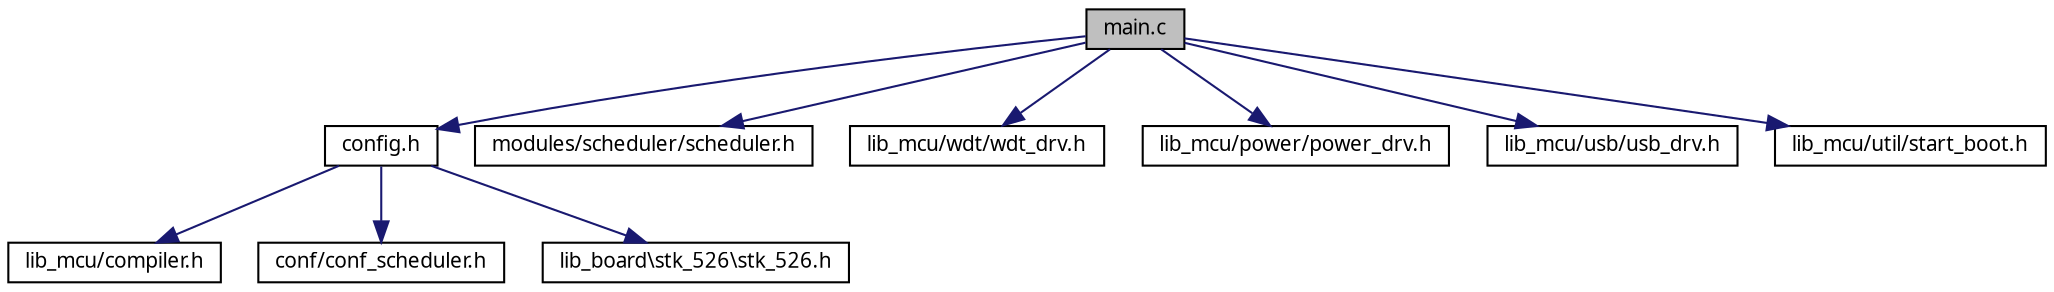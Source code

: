 digraph G
{
  edge [fontname="FreeSans.ttf",fontsize=10,labelfontname="FreeSans.ttf",labelfontsize=10];
  node [fontname="FreeSans.ttf",fontsize=10,shape=record];
  Node1 [label="main.c",height=0.2,width=0.4,color="black", fillcolor="grey75", style="filled" fontcolor="black"];
  Node1 -> Node2 [color="midnightblue",fontsize=10,style="solid",fontname="FreeSans.ttf"];
  Node2 [label="config.h",height=0.2,width=0.4,color="black", fillcolor="white", style="filled",URL="$a00020.html"];
  Node2 -> Node3 [color="midnightblue",fontsize=10,style="solid",fontname="FreeSans.ttf"];
  Node3 [label="lib_mcu/compiler.h",height=0.2,width=0.4,color="black", fillcolor="white", style="filled",URL="$a00017.html"];
  Node2 -> Node4 [color="midnightblue",fontsize=10,style="solid",fontname="FreeSans.ttf"];
  Node4 [label="conf/conf_scheduler.h",height=0.2,width=0.4,color="black", fillcolor="white", style="filled",URL="$a00018.html"];
  Node2 -> Node5 [color="midnightblue",fontsize=10,style="solid",fontname="FreeSans.ttf"];
  Node5 [label="lib_board\\stk_526\\stk_526.h",height=0.2,width=0.4,color="black", fillcolor="white", style="filled",URL="$a00033.html"];
  Node1 -> Node6 [color="midnightblue",fontsize=10,style="solid",fontname="FreeSans.ttf"];
  Node6 [label="modules/scheduler/scheduler.h",height=0.2,width=0.4,color="black", fillcolor="white", style="filled",URL="$a00030.html"];
  Node1 -> Node7 [color="midnightblue",fontsize=10,style="solid",fontname="FreeSans.ttf"];
  Node7 [label="lib_mcu/wdt/wdt_drv.h",height=0.2,width=0.4,color="black", fillcolor="white", style="filled",URL="$a00049.html"];
  Node1 -> Node8 [color="midnightblue",fontsize=10,style="solid",fontname="FreeSans.ttf"];
  Node8 [label="lib_mcu/power/power_drv.h",height=0.2,width=0.4,color="black", fillcolor="white", style="filled",URL="$a00028.html"];
  Node1 -> Node9 [color="midnightblue",fontsize=10,style="solid",fontname="FreeSans.ttf"];
  Node9 [label="lib_mcu/usb/usb_drv.h",height=0.2,width=0.4,color="black", fillcolor="white", style="filled",URL="$a00041.html"];
  Node1 -> Node10 [color="midnightblue",fontsize=10,style="solid",fontname="FreeSans.ttf"];
  Node10 [label="lib_mcu/util/start_boot.h",height=0.2,width=0.4,color="black", fillcolor="white", style="filled",URL="$a00032.html"];
}
